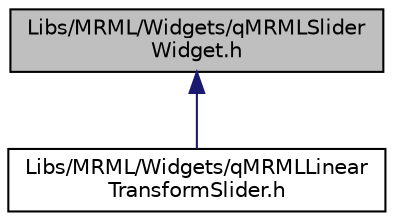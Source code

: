 digraph "Libs/MRML/Widgets/qMRMLSliderWidget.h"
{
  bgcolor="transparent";
  edge [fontname="Helvetica",fontsize="10",labelfontname="Helvetica",labelfontsize="10"];
  node [fontname="Helvetica",fontsize="10",shape=record];
  Node4 [label="Libs/MRML/Widgets/qMRMLSlider\lWidget.h",height=0.2,width=0.4,color="black", fillcolor="grey75", style="filled", fontcolor="black"];
  Node4 -> Node5 [dir="back",color="midnightblue",fontsize="10",style="solid",fontname="Helvetica"];
  Node5 [label="Libs/MRML/Widgets/qMRMLLinear\lTransformSlider.h",height=0.2,width=0.4,color="black",URL="$qMRMLLinearTransformSlider_8h.html"];
}
